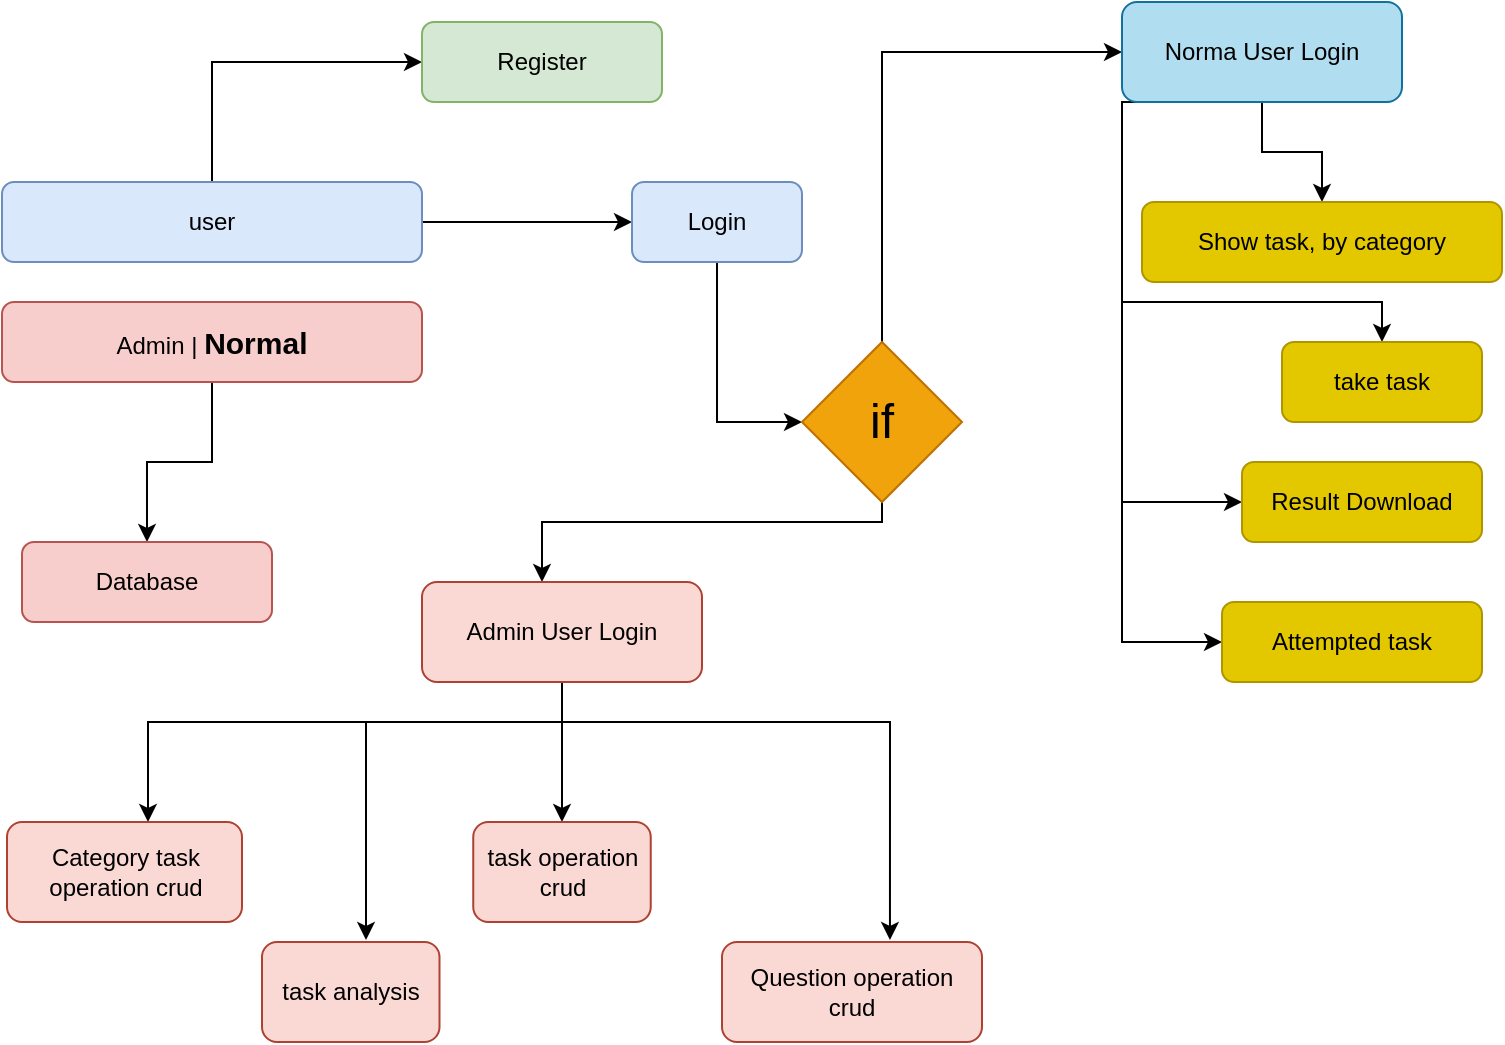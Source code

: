 <mxfile version="21.2.8" type="device">
  <diagram id="C5RBs43oDa-KdzZeNtuy" name="Page-1">
    <mxGraphModel dx="1434" dy="836" grid="1" gridSize="10" guides="1" tooltips="1" connect="1" arrows="1" fold="1" page="1" pageScale="1" pageWidth="827" pageHeight="1169" math="0" shadow="0">
      <root>
        <mxCell id="WIyWlLk6GJQsqaUBKTNV-0" />
        <mxCell id="WIyWlLk6GJQsqaUBKTNV-1" parent="WIyWlLk6GJQsqaUBKTNV-0" />
        <mxCell id="bWkU651xXIsl2tsBc_MN-1" style="edgeStyle=orthogonalEdgeStyle;rounded=0;orthogonalLoop=1;jettySize=auto;html=1;entryX=0;entryY=0.5;entryDx=0;entryDy=0;" edge="1" parent="WIyWlLk6GJQsqaUBKTNV-1" source="WIyWlLk6GJQsqaUBKTNV-3" target="bWkU651xXIsl2tsBc_MN-0">
          <mxGeometry relative="1" as="geometry" />
        </mxCell>
        <mxCell id="bWkU651xXIsl2tsBc_MN-9" style="edgeStyle=orthogonalEdgeStyle;rounded=0;orthogonalLoop=1;jettySize=auto;html=1;" edge="1" parent="WIyWlLk6GJQsqaUBKTNV-1" source="WIyWlLk6GJQsqaUBKTNV-3" target="bWkU651xXIsl2tsBc_MN-8">
          <mxGeometry relative="1" as="geometry" />
        </mxCell>
        <mxCell id="WIyWlLk6GJQsqaUBKTNV-3" value="user" style="rounded=1;whiteSpace=wrap;html=1;fontSize=12;glass=0;strokeWidth=1;shadow=0;fillColor=#dae8fc;strokeColor=#6c8ebf;" parent="WIyWlLk6GJQsqaUBKTNV-1" vertex="1">
          <mxGeometry x="60" y="170" width="210" height="40" as="geometry" />
        </mxCell>
        <mxCell id="bWkU651xXIsl2tsBc_MN-0" value="Register" style="rounded=1;whiteSpace=wrap;html=1;fontSize=12;glass=0;strokeWidth=1;shadow=0;fillColor=#d5e8d4;strokeColor=#82b366;" vertex="1" parent="WIyWlLk6GJQsqaUBKTNV-1">
          <mxGeometry x="270" y="90" width="120" height="40" as="geometry" />
        </mxCell>
        <mxCell id="bWkU651xXIsl2tsBc_MN-7" style="edgeStyle=orthogonalEdgeStyle;rounded=0;orthogonalLoop=1;jettySize=auto;html=1;" edge="1" parent="WIyWlLk6GJQsqaUBKTNV-1" source="bWkU651xXIsl2tsBc_MN-2" target="bWkU651xXIsl2tsBc_MN-6">
          <mxGeometry relative="1" as="geometry" />
        </mxCell>
        <mxCell id="bWkU651xXIsl2tsBc_MN-2" value="Admin | &lt;b&gt;&lt;font style=&quot;font-size: 15px;&quot;&gt;Normal&lt;/font&gt;&lt;/b&gt;" style="rounded=1;whiteSpace=wrap;html=1;fontSize=12;glass=0;strokeWidth=1;shadow=0;fillColor=#f8cecc;strokeColor=#b85450;" vertex="1" parent="WIyWlLk6GJQsqaUBKTNV-1">
          <mxGeometry x="60" y="230" width="210" height="40" as="geometry" />
        </mxCell>
        <mxCell id="bWkU651xXIsl2tsBc_MN-6" value="Database" style="rounded=1;whiteSpace=wrap;html=1;fontSize=12;glass=0;strokeWidth=1;shadow=0;fillColor=#f8cecc;strokeColor=#b85450;" vertex="1" parent="WIyWlLk6GJQsqaUBKTNV-1">
          <mxGeometry x="70" y="350" width="125" height="40" as="geometry" />
        </mxCell>
        <mxCell id="bWkU651xXIsl2tsBc_MN-12" style="edgeStyle=orthogonalEdgeStyle;rounded=0;orthogonalLoop=1;jettySize=auto;html=1;" edge="1" parent="WIyWlLk6GJQsqaUBKTNV-1" source="bWkU651xXIsl2tsBc_MN-8" target="bWkU651xXIsl2tsBc_MN-10">
          <mxGeometry relative="1" as="geometry">
            <Array as="points">
              <mxPoint x="418" y="290" />
            </Array>
          </mxGeometry>
        </mxCell>
        <mxCell id="bWkU651xXIsl2tsBc_MN-8" value="Login" style="rounded=1;whiteSpace=wrap;html=1;fontSize=12;glass=0;strokeWidth=1;shadow=0;fillColor=#dae8fc;strokeColor=#6c8ebf;" vertex="1" parent="WIyWlLk6GJQsqaUBKTNV-1">
          <mxGeometry x="375" y="170" width="85" height="40" as="geometry" />
        </mxCell>
        <mxCell id="bWkU651xXIsl2tsBc_MN-16" style="edgeStyle=orthogonalEdgeStyle;rounded=0;orthogonalLoop=1;jettySize=auto;html=1;" edge="1" parent="WIyWlLk6GJQsqaUBKTNV-1" source="bWkU651xXIsl2tsBc_MN-10" target="bWkU651xXIsl2tsBc_MN-15">
          <mxGeometry relative="1" as="geometry">
            <Array as="points">
              <mxPoint x="500" y="340" />
              <mxPoint x="330" y="340" />
            </Array>
          </mxGeometry>
        </mxCell>
        <mxCell id="bWkU651xXIsl2tsBc_MN-17" style="edgeStyle=orthogonalEdgeStyle;rounded=0;orthogonalLoop=1;jettySize=auto;html=1;exitX=0.5;exitY=0;exitDx=0;exitDy=0;entryX=0;entryY=0.5;entryDx=0;entryDy=0;" edge="1" parent="WIyWlLk6GJQsqaUBKTNV-1" source="bWkU651xXIsl2tsBc_MN-10" target="bWkU651xXIsl2tsBc_MN-14">
          <mxGeometry relative="1" as="geometry" />
        </mxCell>
        <mxCell id="bWkU651xXIsl2tsBc_MN-10" value="&lt;font style=&quot;font-size: 24px;&quot;&gt;if&lt;/font&gt;" style="rhombus;whiteSpace=wrap;html=1;fillColor=#f0a30a;fontColor=#000000;strokeColor=#BD7000;" vertex="1" parent="WIyWlLk6GJQsqaUBKTNV-1">
          <mxGeometry x="460" y="250" width="80" height="80" as="geometry" />
        </mxCell>
        <mxCell id="bWkU651xXIsl2tsBc_MN-19" style="edgeStyle=orthogonalEdgeStyle;rounded=0;orthogonalLoop=1;jettySize=auto;html=1;" edge="1" parent="WIyWlLk6GJQsqaUBKTNV-1" source="bWkU651xXIsl2tsBc_MN-14" target="bWkU651xXIsl2tsBc_MN-18">
          <mxGeometry relative="1" as="geometry" />
        </mxCell>
        <mxCell id="bWkU651xXIsl2tsBc_MN-23" style="edgeStyle=orthogonalEdgeStyle;rounded=0;orthogonalLoop=1;jettySize=auto;html=1;exitX=0.25;exitY=1;exitDx=0;exitDy=0;" edge="1" parent="WIyWlLk6GJQsqaUBKTNV-1" source="bWkU651xXIsl2tsBc_MN-14" target="bWkU651xXIsl2tsBc_MN-20">
          <mxGeometry relative="1" as="geometry">
            <Array as="points">
              <mxPoint x="620" y="130" />
              <mxPoint x="620" y="230" />
              <mxPoint x="750" y="230" />
            </Array>
          </mxGeometry>
        </mxCell>
        <mxCell id="bWkU651xXIsl2tsBc_MN-24" style="edgeStyle=orthogonalEdgeStyle;rounded=0;orthogonalLoop=1;jettySize=auto;html=1;exitX=0.25;exitY=1;exitDx=0;exitDy=0;entryX=0;entryY=0.5;entryDx=0;entryDy=0;" edge="1" parent="WIyWlLk6GJQsqaUBKTNV-1" source="bWkU651xXIsl2tsBc_MN-14" target="bWkU651xXIsl2tsBc_MN-21">
          <mxGeometry relative="1" as="geometry">
            <Array as="points">
              <mxPoint x="620" y="130" />
              <mxPoint x="620" y="330" />
            </Array>
          </mxGeometry>
        </mxCell>
        <mxCell id="bWkU651xXIsl2tsBc_MN-25" style="edgeStyle=orthogonalEdgeStyle;rounded=0;orthogonalLoop=1;jettySize=auto;html=1;exitX=0;exitY=1;exitDx=0;exitDy=0;entryX=0;entryY=0.5;entryDx=0;entryDy=0;" edge="1" parent="WIyWlLk6GJQsqaUBKTNV-1" source="bWkU651xXIsl2tsBc_MN-14" target="bWkU651xXIsl2tsBc_MN-22">
          <mxGeometry relative="1" as="geometry" />
        </mxCell>
        <mxCell id="bWkU651xXIsl2tsBc_MN-14" value="Norma User Login" style="rounded=1;whiteSpace=wrap;html=1;fillColor=#b1ddf0;strokeColor=#10739e;" vertex="1" parent="WIyWlLk6GJQsqaUBKTNV-1">
          <mxGeometry x="620" y="80" width="140" height="50" as="geometry" />
        </mxCell>
        <mxCell id="bWkU651xXIsl2tsBc_MN-28" style="edgeStyle=orthogonalEdgeStyle;rounded=0;orthogonalLoop=1;jettySize=auto;html=1;" edge="1" parent="WIyWlLk6GJQsqaUBKTNV-1" source="bWkU651xXIsl2tsBc_MN-15" target="bWkU651xXIsl2tsBc_MN-27">
          <mxGeometry relative="1" as="geometry">
            <Array as="points">
              <mxPoint x="340" y="440" />
              <mxPoint x="133" y="440" />
            </Array>
          </mxGeometry>
        </mxCell>
        <mxCell id="bWkU651xXIsl2tsBc_MN-32" style="edgeStyle=orthogonalEdgeStyle;rounded=0;orthogonalLoop=1;jettySize=auto;html=1;exitX=0.5;exitY=1;exitDx=0;exitDy=0;entryX=0.5;entryY=0;entryDx=0;entryDy=0;" edge="1" parent="WIyWlLk6GJQsqaUBKTNV-1" source="bWkU651xXIsl2tsBc_MN-15" target="bWkU651xXIsl2tsBc_MN-29">
          <mxGeometry relative="1" as="geometry" />
        </mxCell>
        <mxCell id="bWkU651xXIsl2tsBc_MN-33" style="edgeStyle=orthogonalEdgeStyle;rounded=0;orthogonalLoop=1;jettySize=auto;html=1;entryX=0.646;entryY=-0.02;entryDx=0;entryDy=0;entryPerimeter=0;" edge="1" parent="WIyWlLk6GJQsqaUBKTNV-1" source="bWkU651xXIsl2tsBc_MN-15" target="bWkU651xXIsl2tsBc_MN-30">
          <mxGeometry relative="1" as="geometry">
            <Array as="points">
              <mxPoint x="340" y="440" />
              <mxPoint x="504" y="440" />
            </Array>
          </mxGeometry>
        </mxCell>
        <mxCell id="bWkU651xXIsl2tsBc_MN-35" style="edgeStyle=orthogonalEdgeStyle;rounded=0;orthogonalLoop=1;jettySize=auto;html=1;entryX=0.586;entryY=-0.02;entryDx=0;entryDy=0;entryPerimeter=0;" edge="1" parent="WIyWlLk6GJQsqaUBKTNV-1" source="bWkU651xXIsl2tsBc_MN-15" target="bWkU651xXIsl2tsBc_MN-34">
          <mxGeometry relative="1" as="geometry">
            <Array as="points">
              <mxPoint x="340" y="440" />
              <mxPoint x="242" y="440" />
            </Array>
          </mxGeometry>
        </mxCell>
        <mxCell id="bWkU651xXIsl2tsBc_MN-15" value="Admin User Login" style="rounded=1;whiteSpace=wrap;html=1;fillColor=#fad9d5;strokeColor=#ae4132;" vertex="1" parent="WIyWlLk6GJQsqaUBKTNV-1">
          <mxGeometry x="270" y="370" width="140" height="50" as="geometry" />
        </mxCell>
        <mxCell id="bWkU651xXIsl2tsBc_MN-18" value="Show task, by category" style="rounded=1;whiteSpace=wrap;html=1;fillColor=#e3c800;fontColor=#000000;strokeColor=#B09500;" vertex="1" parent="WIyWlLk6GJQsqaUBKTNV-1">
          <mxGeometry x="630" y="180" width="180" height="40" as="geometry" />
        </mxCell>
        <mxCell id="bWkU651xXIsl2tsBc_MN-20" value="take task" style="rounded=1;whiteSpace=wrap;html=1;fillColor=#e3c800;fontColor=#000000;strokeColor=#B09500;" vertex="1" parent="WIyWlLk6GJQsqaUBKTNV-1">
          <mxGeometry x="700" y="250" width="100" height="40" as="geometry" />
        </mxCell>
        <mxCell id="bWkU651xXIsl2tsBc_MN-21" value="Result Download" style="rounded=1;whiteSpace=wrap;html=1;fillColor=#e3c800;fontColor=#000000;strokeColor=#B09500;" vertex="1" parent="WIyWlLk6GJQsqaUBKTNV-1">
          <mxGeometry x="680" y="310" width="120" height="40" as="geometry" />
        </mxCell>
        <mxCell id="bWkU651xXIsl2tsBc_MN-22" value="Attempted task" style="rounded=1;whiteSpace=wrap;html=1;fillColor=#e3c800;fontColor=#000000;strokeColor=#B09500;" vertex="1" parent="WIyWlLk6GJQsqaUBKTNV-1">
          <mxGeometry x="670" y="380" width="130" height="40" as="geometry" />
        </mxCell>
        <mxCell id="bWkU651xXIsl2tsBc_MN-27" value="Category task operation crud" style="rounded=1;whiteSpace=wrap;html=1;fillColor=#fad9d5;strokeColor=#ae4132;" vertex="1" parent="WIyWlLk6GJQsqaUBKTNV-1">
          <mxGeometry x="62.5" y="490" width="117.5" height="50" as="geometry" />
        </mxCell>
        <mxCell id="bWkU651xXIsl2tsBc_MN-29" value="task operation crud" style="rounded=1;whiteSpace=wrap;html=1;fillColor=#fad9d5;strokeColor=#ae4132;" vertex="1" parent="WIyWlLk6GJQsqaUBKTNV-1">
          <mxGeometry x="295.62" y="490" width="88.75" height="50" as="geometry" />
        </mxCell>
        <mxCell id="bWkU651xXIsl2tsBc_MN-30" value="Question operation crud" style="rounded=1;whiteSpace=wrap;html=1;fillColor=#fad9d5;strokeColor=#ae4132;" vertex="1" parent="WIyWlLk6GJQsqaUBKTNV-1">
          <mxGeometry x="420" y="550" width="130" height="50" as="geometry" />
        </mxCell>
        <mxCell id="bWkU651xXIsl2tsBc_MN-34" value="task analysis" style="rounded=1;whiteSpace=wrap;html=1;fillColor=#fad9d5;strokeColor=#ae4132;" vertex="1" parent="WIyWlLk6GJQsqaUBKTNV-1">
          <mxGeometry x="190" y="550" width="88.75" height="50" as="geometry" />
        </mxCell>
      </root>
    </mxGraphModel>
  </diagram>
</mxfile>
